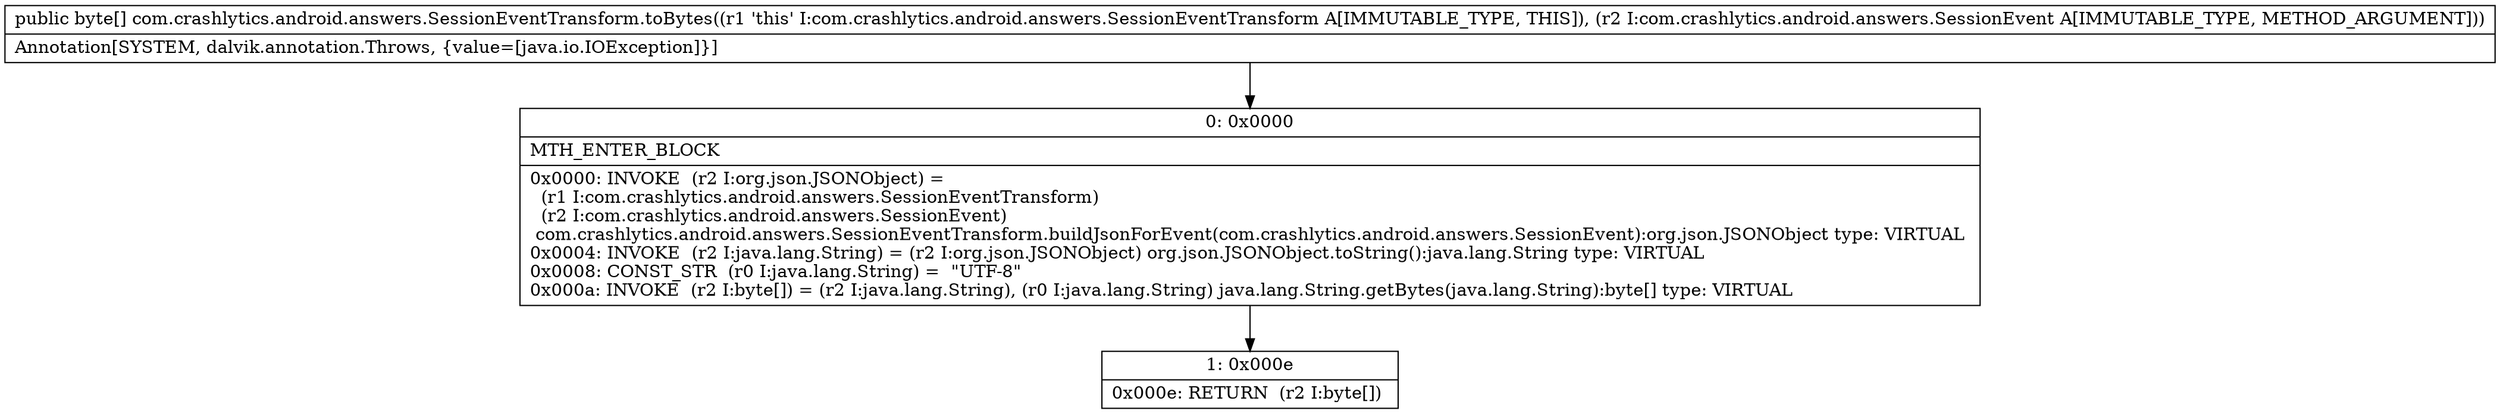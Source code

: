 digraph "CFG forcom.crashlytics.android.answers.SessionEventTransform.toBytes(Lcom\/crashlytics\/android\/answers\/SessionEvent;)[B" {
Node_0 [shape=record,label="{0\:\ 0x0000|MTH_ENTER_BLOCK\l|0x0000: INVOKE  (r2 I:org.json.JSONObject) = \l  (r1 I:com.crashlytics.android.answers.SessionEventTransform)\l  (r2 I:com.crashlytics.android.answers.SessionEvent)\l com.crashlytics.android.answers.SessionEventTransform.buildJsonForEvent(com.crashlytics.android.answers.SessionEvent):org.json.JSONObject type: VIRTUAL \l0x0004: INVOKE  (r2 I:java.lang.String) = (r2 I:org.json.JSONObject) org.json.JSONObject.toString():java.lang.String type: VIRTUAL \l0x0008: CONST_STR  (r0 I:java.lang.String) =  \"UTF\-8\" \l0x000a: INVOKE  (r2 I:byte[]) = (r2 I:java.lang.String), (r0 I:java.lang.String) java.lang.String.getBytes(java.lang.String):byte[] type: VIRTUAL \l}"];
Node_1 [shape=record,label="{1\:\ 0x000e|0x000e: RETURN  (r2 I:byte[]) \l}"];
MethodNode[shape=record,label="{public byte[] com.crashlytics.android.answers.SessionEventTransform.toBytes((r1 'this' I:com.crashlytics.android.answers.SessionEventTransform A[IMMUTABLE_TYPE, THIS]), (r2 I:com.crashlytics.android.answers.SessionEvent A[IMMUTABLE_TYPE, METHOD_ARGUMENT]))  | Annotation[SYSTEM, dalvik.annotation.Throws, \{value=[java.io.IOException]\}]\l}"];
MethodNode -> Node_0;
Node_0 -> Node_1;
}

